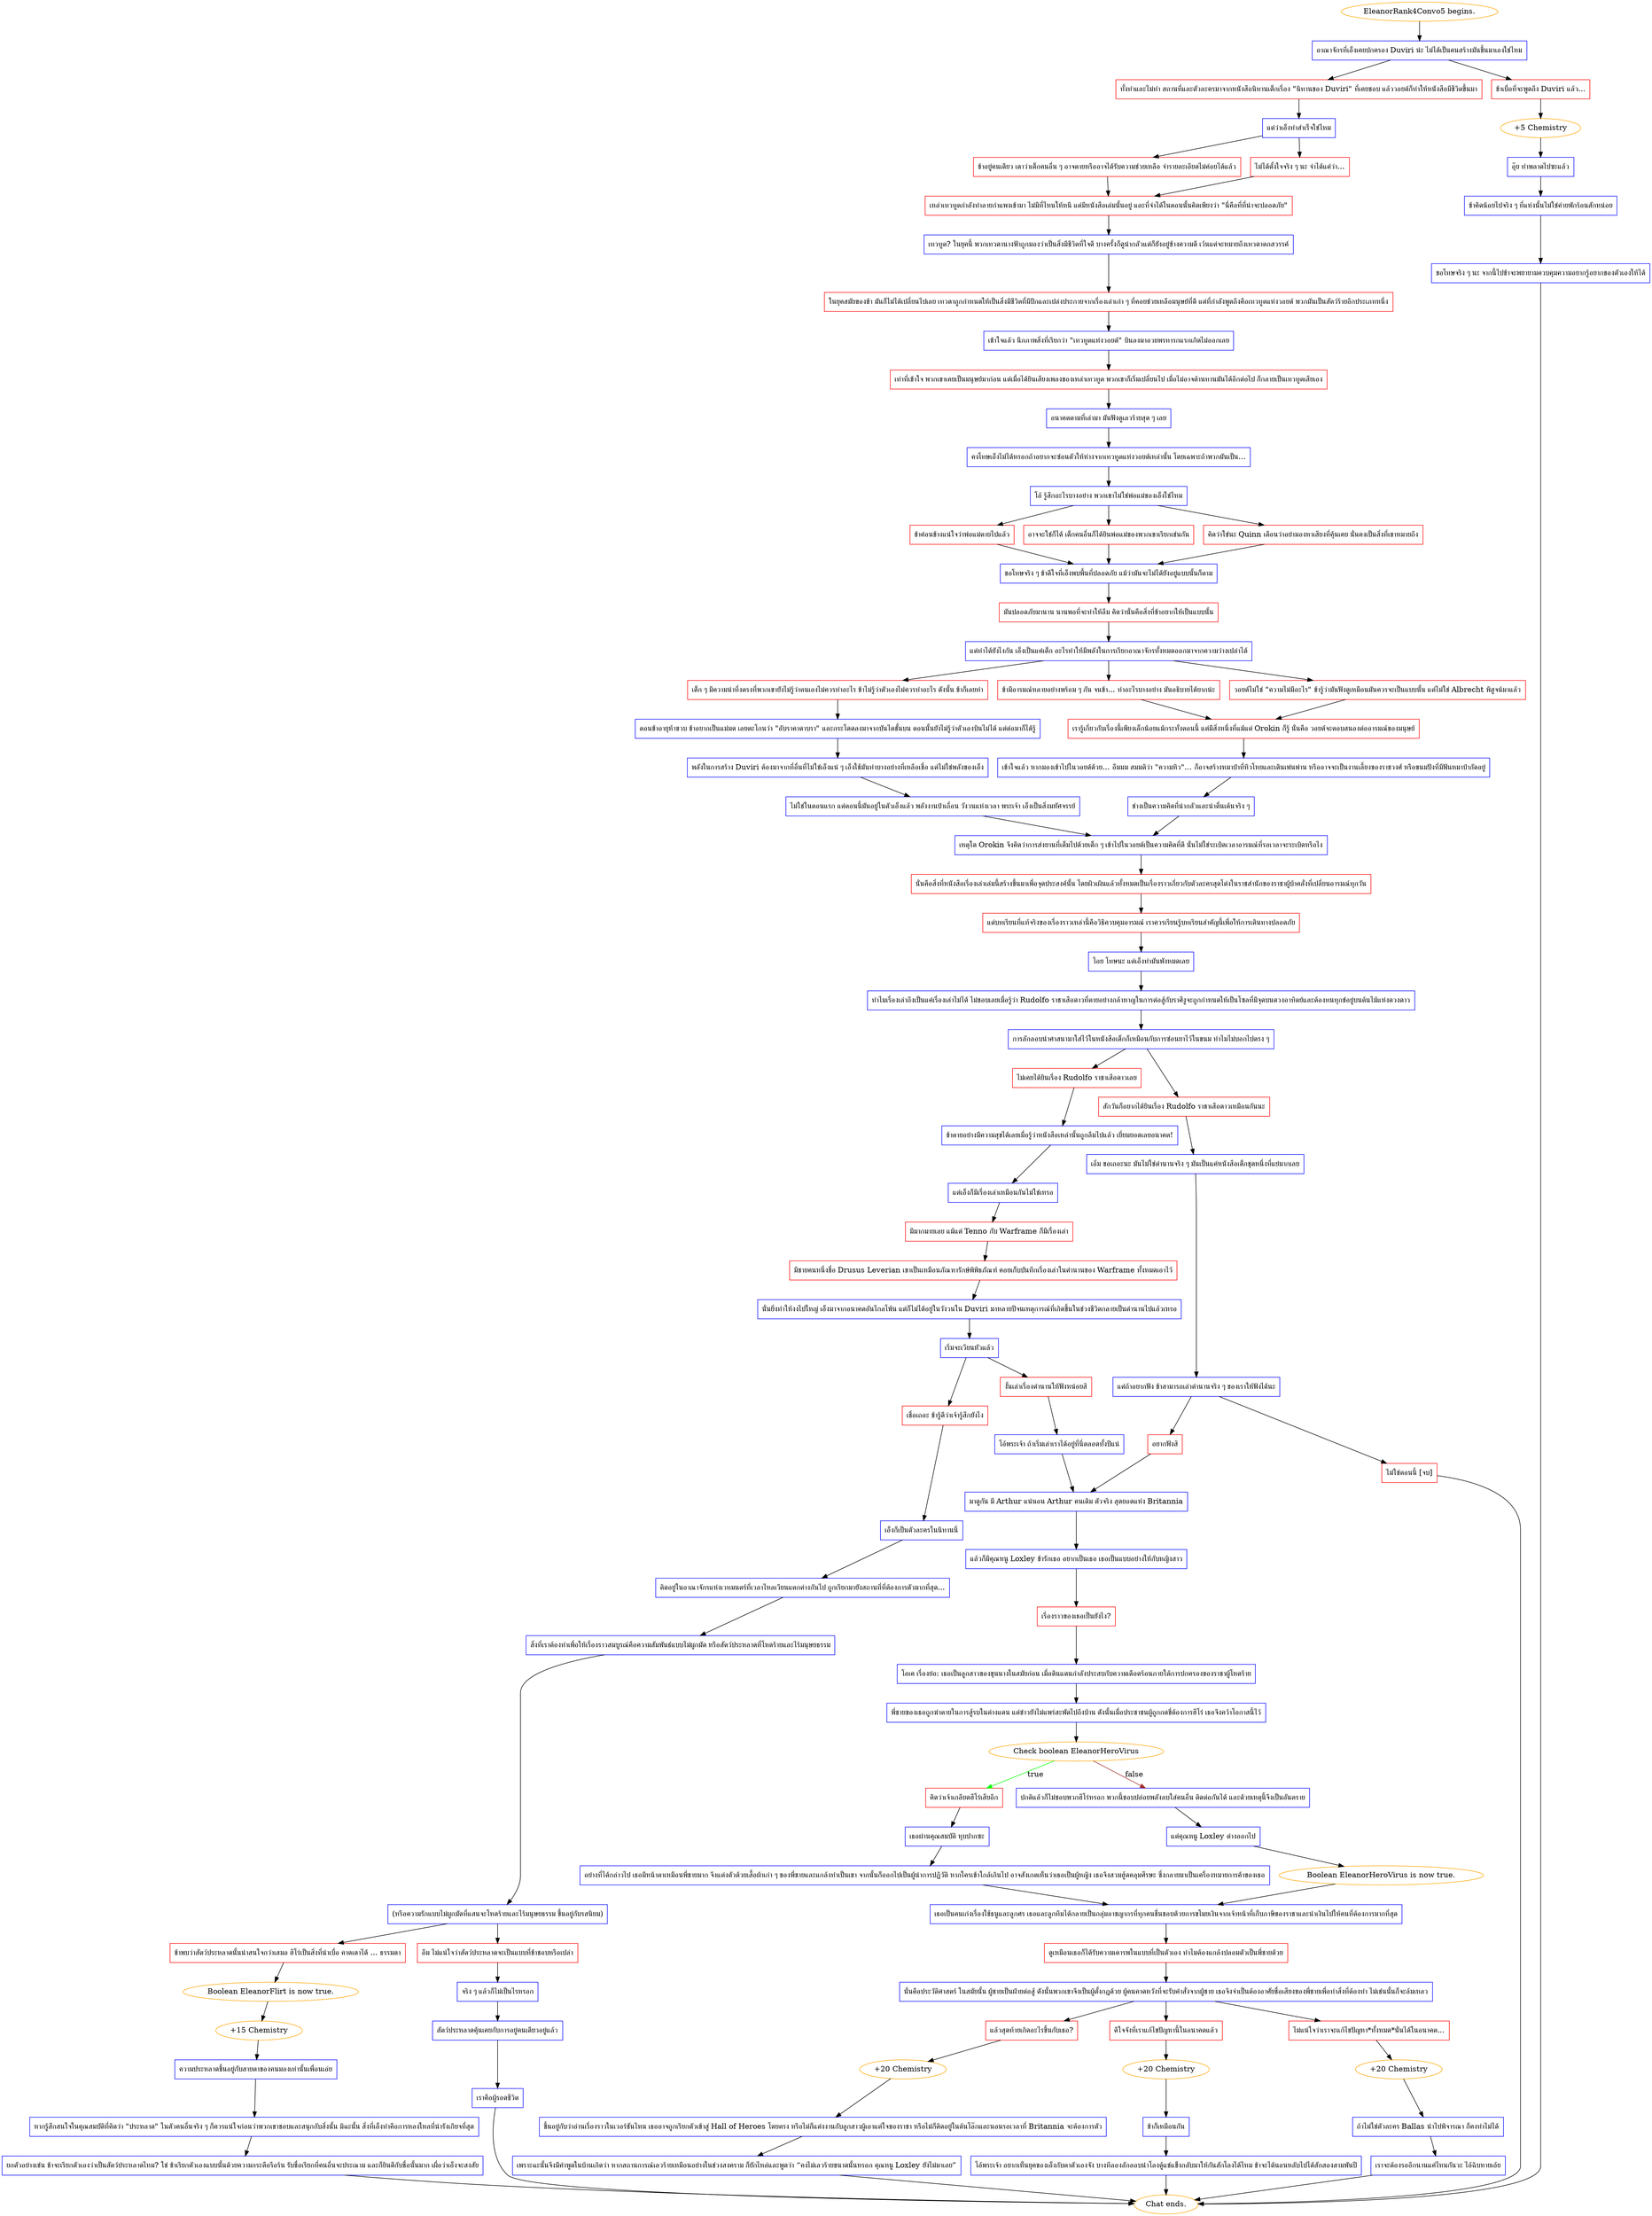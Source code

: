 digraph {
	"EleanorRank4Convo5 begins." [color=orange];
		"EleanorRank4Convo5 begins." -> j2488211731;
	j2488211731 [label="อาณาจักรที่เอ็งเคยปกครอง Duviri น่ะ ไม่ได้เป็นคนสร้างมันขึ้นมาเองใช่ไหม",shape=box,color=blue];
		j2488211731 -> j394083902;
		j2488211731 -> j2466504856;
	j394083902 [label="ทั้งทำและไม่ทำ สถานที่และตัวละครมาจากหนังสือนิทานเด็กเรื่อง \"นิทานของ Duviri\" ที่เคยชอบ แล้ววอยด์ก็ทำให้หนังสือมีชีวิตขึ้นมา",shape=box,color=red];
		j394083902 -> j2009554660;
	j2466504856 [label="ข้าเบื่อที่จะพูดถึง Duviri แล้ว...",shape=box,color=red];
		j2466504856 -> j2234220773;
	j2009554660 [label="แต่ว่าเอ็งทำสำเร็จใช่ไหม",shape=box,color=blue];
		j2009554660 -> j615895885;
		j2009554660 -> j1055865401;
	j2234220773 [label="+5 Chemistry",color=orange];
		j2234220773 -> j1293680771;
	j615895885 [label="ข้าอยู่คนเดียว เดาว่าเด็กคนอื่น ๆ อาจตายหรืออาจได้รับความช่วยเหลือ จำรายละเอียดไม่ค่อยได้แล้ว",shape=box,color=red];
		j615895885 -> j3538786918;
	j1055865401 [label="ไม่ได้ตั้งใจจริง ๆ นะ จำได้แค่ว่า…",shape=box,color=red];
		j1055865401 -> j3538786918;
	j1293680771 [label="อุ๊ย ทำพลาดไปซะแล้ว",shape=box,color=blue];
		j1293680771 -> j2583621024;
	j3538786918 [label="เหล่าเทวทูตกำลังทำลายกำแพงเข้ามา ไม่มีที่ไหนให้หนี แต่มีหนังสือเล่มนั้นอยู่ และที่จำได้ในตอนนั้นคิดเพียงว่า \"นี่คือที่ที่น่าจะปลอดภัย\"",shape=box,color=red];
		j3538786918 -> j3007812692;
	j2583621024 [label="ข้าคิดน้อยไปจริง ๆ ที่แห่งนั้นไม่ใช่ค่ายพักร้อนสักหน่อย",shape=box,color=blue];
		j2583621024 -> j1747452649;
	j3007812692 [label="เทวทูต? ในยุคนี้ พวกเทวดานางฟ้าถูกมองว่าเป็นสิ่งมีชีวิตที่ใจดี บางครั้งก็ดูน่ากลัวแต่ก็ยังอยู่ข้างความดี เว้นแต่จะหมายถึงเทวดาตกสวรรค์",shape=box,color=blue];
		j3007812692 -> j679193011;
	j1747452649 [label="ขอโทษจริง ๆ นะ จากนี้ไปข้าจะพยายามควบคุมความอยากรู้อยากของตัวเองให้ได้",shape=box,color=blue];
		j1747452649 -> "Chat ends.";
	j679193011 [label="ในยุคสมัยของข้า มันก็ไม่ได้เปลี่ยนไปเลย เทวดาถูกกำหนดให้เป็นสิ่งมีชีวิตที่มีปีกและเปล่งประกายจากเรื่องเล่าเก่า ๆ ที่คอยช่วยเหลือมนุษย์ที่ดี แต่ที่กำลังพูดถึงคือเทวทูตแห่งวอยด์ พวกมันเป็นสัตว์ร้ายอีกประเภทหนึ่ง",shape=box,color=red];
		j679193011 -> j2697998482;
	"Chat ends." [color=orange];
	j2697998482 [label="เข้าใจแล้ว นึกภาพสิ่งที่เรียกว่า \"เทวทูตแห่งวอยด์\" บินลงมาอวยพรทารกแรกเกิดไม่ออกเลย",shape=box,color=blue];
		j2697998482 -> j35891057;
	j35891057 [label="เท่าที่เข้าใจ พวกเขาเคยเป็นมนุษย์มาก่อน แต่เมื่อได้ยินเสียงเพลงของเหล่าเทวทูต พวกเขาก็เริ่มเปลี่ยนไป เมื่อไม่อาจต้านทานมันได้อีกต่อไป ก็กลายเป็นเทวทูตเสียเอง",shape=box,color=red];
		j35891057 -> j510742784;
	j510742784 [label="อนาคตตามที่เล่ามา มันฟังดูเลวร้ายสุด ๆ เลย",shape=box,color=blue];
		j510742784 -> j3205480432;
	j3205480432 [label="คงโทษเอ็งไม่ได้หรอกถ้าอยากจะซ่อนตัวให้ห่างจากเทวทูตแห่งวอยด์เหล่านั้น โดยเฉพาะถ้าพวกมันเป็น…",shape=box,color=blue];
		j3205480432 -> j1381747913;
	j1381747913 [label="โอ้ รู้สึกอะไรบางอย่าง พวกเขาไม่ใช่พ่อแม่ของเอ็งใช่ไหม",shape=box,color=blue];
		j1381747913 -> j2016007021;
		j1381747913 -> j3084003579;
		j1381747913 -> j2771918505;
	j2016007021 [label="ข้าค่อนข้างแน่ใจว่าพ่อแม่ตายไปแล้ว",shape=box,color=red];
		j2016007021 -> j2971252601;
	j3084003579 [label="อาจจะใช่ก็ได้ เด็กคนอื่นก็ได้ยินพ่อแม่ของพวกเขาเรียกเช่นกัน",shape=box,color=red];
		j3084003579 -> j2971252601;
	j2771918505 [label="คิดว่าใช่นะ Quinn เตือนว่าอย่ามองหาเสียงที่คุ้นเคย นั่นคงเป็นสิ่งที่เขาหมายถึง",shape=box,color=red];
		j2771918505 -> j2971252601;
	j2971252601 [label="ขอโทษจริง ๆ ข้าดีใจที่เอ็งพบพื้นที่ปลอดภัย แม้ว่ามันจะไม่ได้ยังอยู่แบบนั้นก็ตาม",shape=box,color=blue];
		j2971252601 -> j2332715351;
	j2332715351 [label="มันปลอดภัยมานาน นานพอที่จะทำให้ลืม คิดว่านั่นคือสิ่งที่ข้าอยากให้เป็นแบบนั้น",shape=box,color=red];
		j2332715351 -> j2243419255;
	j2243419255 [label="แต่ทำได้ยังไงกัน เอ็งเป็นแค่เด็ก อะไรทำให้มีพลังในการเรียกอาณาจักรทั้งหมดออกมาจากความว่างเปล่าได้",shape=box,color=blue];
		j2243419255 -> j3176257239;
		j2243419255 -> j3304271656;
		j2243419255 -> j2976382001;
	j3176257239 [label="เด็ก ๆ มีความน่าทึ่งตรงที่พวกเขายังไม่รู้ว่าตนเองไม่ควรทำอะไร ข้าไม่รู้ว่าตัวเองไม่ควรทำอะไร ดังนั้น ข้าก็เลยทำ",shape=box,color=red];
		j3176257239 -> j3189003970;
	j3304271656 [label="ข้ามีอารมณ์หลายอย่างพร้อม ๆ กัน จนข้า... ทำอะไรบางอย่าง มันอธิบายได้ยากน่ะ",shape=box,color=red];
		j3304271656 -> j1474744372;
	j2976382001 [label="วอยด์ไม่ใช่ \"ความไม่มีอะไร\" ข้ารู้ว่ามันฟังดูเหมือนมันควรจะเป็นแบบนั้น แต่ไม่ใช่ Albrecht พิสูจน์มาแล้ว",shape=box,color=red];
		j2976382001 -> j1474744372;
	j3189003970 [label="ตอนข้าอายุห้าขวบ ข้าอยากเป็นแม่มด เลยตะโกนว่า \"อับราคาดาบรา\" และกระโดดลงมาจากบันไดชั้นบน ตอนนั้นยังไม่รู้ว่าตัวเองบินไม่ได้ แต่ต่อมาก็ได้รู้",shape=box,color=blue];
		j3189003970 -> j3928862175;
	j1474744372 [label="เรารู้เกี่ยวกับเรื่องนี้เพียงเล็กน้อยแม้กระทั่งตอนนี้ แต่มีสิ่งหนึ่งที่แม้แต่ Orokin ก็รู้ นั่นคือ วอยด์จะตอบสนองต่ออารมณ์ของมนุษย์",shape=box,color=red];
		j1474744372 -> j3895056368;
	j3928862175 [label="พลังในการสร้าง Duviri ต้องมาจากที่อื่นที่ไม่ใช่เอ็งแน่ ๆ เอ็งใช้มันทำบางอย่างที่เหลือเชื่อ แต่ไม่ใช่พลังของเอ็ง",shape=box,color=blue];
		j3928862175 -> j1471502810;
	j3895056368 [label="เข้าใจแล้ว หากมองเข้าไปในวอยด์ด้วย… อืมมม สมมติว่า \"ความหิว\"… ก็อาจสร้างหมาป่าที่หิวโหยและเดินเพ่นพ่าน หรืออาจจะเป็นงานเลี้ยงของราชวงศ์ หรือขนมปังที่มีฟันหมาป่ากัดอยู่",shape=box,color=blue];
		j3895056368 -> j3226185170;
	j1471502810 [label="ไม่ใช่ในตอนแรก แต่ตอนนี้มันอยู่ในตัวเอ็งแล้ว พลังงานป่าเถื่อน วังวนแห่งเวลา พระเจ้า เอ็งเป็นสิ่งมหัศจรรย์",shape=box,color=blue];
		j1471502810 -> j997800088;
	j3226185170 [label="ช่างเป็นความคิดที่น่ากลัวและน่าตื่นเต้นจริง ๆ",shape=box,color=blue];
		j3226185170 -> j997800088;
	j997800088 [label="เหตุใด Orokin จึงคิดว่าการส่งยานที่เต็มไปด้วยเด็ก ๆ เข้าไปในวอยด์เป็นความคิดที่ดี นั่นไม่ใช่ระเบิดเวลาอารมณ์ที่รอเวลาจะระเบิดหรือไง",shape=box,color=blue];
		j997800088 -> j241698249;
	j241698249 [label="นั่นคือสิ่งที่หนังสือเรื่องเล่าเล่มนี้สร้างขึ้นมาเพื่อจุดประสงค์นั้น โดยผิวเผินแล้วทั้งหมดเป็นเรื่องราวเกี่ยวกับตัวละครสุดโต่งในราชสำนักของราชาผู้บ้าคลั่งที่เปลี่ยนอารมณ์ทุกวัน",shape=box,color=red];
		j241698249 -> j3774239980;
	j3774239980 [label="แต่บทเรียนที่แท้จริงของเรื่องราวเหล่านี้คือวิธีควบคุมอารมณ์ เราควรเรียนรู้บทเรียนสำคัญนี้เพื่อให้การเดินทางปลอดภัย",shape=box,color=red];
		j3774239980 -> j4228309740;
	j4228309740 [label="โอย โทษนะ แต่เอ็งทำมันพังหมดเลย",shape=box,color=blue];
		j4228309740 -> j1333363931;
	j1333363931 [label="ทำไมเรื่องเล่าถึงเป็นแค่เรื่องเล่าไม่ได้ ไม่ชอบเลยเมื่อรู้ว่า Rudolfo ราชาเสือดาวที่ตายอย่างกล้าหาญในการต่อสู้กับราศีงูจะถูกกำหนดให้เป็นโซลที่มีจุดบนดวงอาทิตย์และต้องทนทุกข์อยู่บนต้นไม้แห่งดวงดาว",shape=box,color=blue];
		j1333363931 -> j3077673806;
	j3077673806 [label="การลักลอบนำศาสนามาใส่ไว้ในหนังสือเด็กก็เหมือนกับการซ่อนยาไว้ในขนม ทำไมไม่บอกไปตรง ๆ",shape=box,color=blue];
		j3077673806 -> j2111926707;
		j3077673806 -> j1689449014;
	j2111926707 [label="ไม่เคยได้ยินเรื่อง Rudolfo ราชาเสือดาวเลย",shape=box,color=red];
		j2111926707 -> j1176586702;
	j1689449014 [label="สักวันก็อยากได้ยินเรื่อง Rudolfo ราชาเสือดาวเหมือนกันนะ",shape=box,color=red];
		j1689449014 -> j4087728418;
	j1176586702 [label="ข้าตายอย่างมีความสุขได้เลยเมื่อรู้ว่าหนังสือเหล่านั้นถูกลืมไปแล้ว เยี่ยมยอดเลยอนาคต!",shape=box,color=blue];
		j1176586702 -> j1072276440;
	j4087728418 [label="เอิ่ม ขอเถอะนะ มันไม่ใช่ตำนานจริง ๆ มันเป็นแค่หนังสือเด็กชุดหนึ่งที่แย่มากเลย",shape=box,color=blue];
		j4087728418 -> j3440381834;
	j1072276440 [label="แต่เอ็งก็มีเรื่องเล่าเหมือนกันไม่ใช่เหรอ",shape=box,color=blue];
		j1072276440 -> j440126920;
	j3440381834 [label="แต่ถ้าอยากฟัง ข้าสามารถเล่าตำนานจริง ๆ ของเราให้ฟังได้นะ",shape=box,color=blue];
		j3440381834 -> j1396028931;
		j3440381834 -> j2449897078;
	j440126920 [label="มีมากมายเลย แม้แต่ Tenno กับ Warframe ก็มีเรื่องเล่า",shape=box,color=red];
		j440126920 -> j3871811395;
	j1396028931 [label="อยากฟังสิ",shape=box,color=red];
		j1396028931 -> j1881220009;
	j2449897078 [label="ไม่ใช่ตอนนี้ [จบ]",shape=box,color=red];
		j2449897078 -> "Chat ends.";
	j3871811395 [label="มีชายคนหนึ่งชื่อ Drusus Leverian เขาเป็นเหมือนภัณฑารักษ์พิพิธภัณฑ์ คอยเก็บบันทึกเรื่องเล่าในตำนานของ Warframe ทั้งหมดเอาไว้",shape=box,color=red];
		j3871811395 -> j1126679859;
	j1881220009 [label="มาดูกัน มี Arthur แน่นอน Arthur คนเดิม ตัวจริง สุดยอดแห่ง Britannia",shape=box,color=blue];
		j1881220009 -> j3026654602;
	j1126679859 [label="นั่นยิ่งทำให้งงไปใหญ่ เอ็งมาจากอนาคตอันไกลโพ้น แต่ก็ไม่ได้อยู่ในวังวนใน Duviri มาหลายปีจนเหตุการณ์ที่เกิดขึ้นในช่วงชีวิตกลายเป็นตำนานไปแล้วเหรอ",shape=box,color=blue];
		j1126679859 -> j1810959358;
	j3026654602 [label="แล้วก็มีคุณหนู Loxley ข้ารักเธอ อยากเป็นเธอ เธอเป็นแบบอย่างให้กับหญิงสาว",shape=box,color=blue];
		j3026654602 -> j3397700992;
	j1810959358 [label="เริ่มจะเวียนหัวแล้ว",shape=box,color=blue];
		j1810959358 -> j32874793;
		j1810959358 -> j3272176190;
	j3397700992 [label="เรื่องราวของเธอเป็นยังไง?",shape=box,color=red];
		j3397700992 -> j2350292495;
	j32874793 [label="เชื่อเถอะ ข้ารู้ดีว่าเจ้ารู้สึกยังไง",shape=box,color=red];
		j32874793 -> j2693735744;
	j3272176190 [label="งั้นเล่าเรื่องตำนานให้ฟังหน่อยสิ",shape=box,color=red];
		j3272176190 -> j2276542517;
	j2350292495 [label="โอเค เรื่องย่อ: เธอเป็นลูกสาวของขุนนางในสมัยก่อน เมื่อดินแดนกำลังประสบกับความเดือดร้อนภายใต้การปกครองของราชาผู้โหดร้าย",shape=box,color=blue];
		j2350292495 -> j2768593982;
	j2693735744 [label="เอ็งก็เป็นตัวละครในนิทานนี่",shape=box,color=blue];
		j2693735744 -> j1767502875;
	j2276542517 [label="โอ้พระเจ้า ถ้าเริ่มเล่าเราได้อยู่ที่นี่ตลอดทั้งปีแน่",shape=box,color=blue];
		j2276542517 -> j1881220009;
	j2768593982 [label="พี่ชายของเธอถูกฆ่าตายในการสู้รบในต่างแดน แต่ข่าวยังไม่แพร่สะพัดไปถึงบ้าน ดังนั้นเมื่อประชาชนผู้ถูกกดขี่ต้องการฮีโร่ เธอจึงคว้าโอกาสนี้ไว้",shape=box,color=blue];
		j2768593982 -> j1630342508;
	j1767502875 [label="ติดอยู่ในอาณาจักรแห่งเวทมนตร์ที่เวลาไหลเวียนแตกต่างกันไป ถูกเรียกมายังสถานที่ที่ต้องการตัวมากที่สุด...",shape=box,color=blue];
		j1767502875 -> j1543181118;
	j1630342508 [label="Check boolean EleanorHeroVirus",color=orange];
		j1630342508 -> j4165029678 [label=true,color=green];
		j1630342508 -> j1175531026 [label=false,color=brown];
	j1543181118 [label="สิ่งที่เราต้องทำเพื่อให้เรื่องราวสมบูรณ์คือความสัมพันธ์แบบไม่ผูกมัด หรือสัตว์ประหลาดที่โหดร้ายและไร้มนุษยธรรม",shape=box,color=blue];
		j1543181118 -> j519746992;
	j4165029678 [label="คิดว่าเจ้าเกลียดฮีโร่เสียอีก",shape=box,color=red];
		j4165029678 -> j2833049924;
	j1175531026 [label="ปกติแล้วก็ไม่ชอบพวกฮีโร่หรอก พวกนี้ชอบปล่อยพลังลบใส่คนอื่น ติดต่อกันได้ และด้วยเหตุนี้จึงเป็นอันตราย",shape=box,color=blue];
		j1175531026 -> j528112859;
	j519746992 [label="(หรือความรักแบบไม่ผูกมัดที่แสนจะโหดร้ายและไร้มนุษยธรรม ขึ้นอยู่กับรสนิยม)",shape=box,color=blue];
		j519746992 -> j4116946038;
		j519746992 -> j3613422018;
	j2833049924 [label="เธอผ่านคุณสมบัติ หุบปากซะ",shape=box,color=blue];
		j2833049924 -> j2251602964;
	j528112859 [label="แต่คุณหนู Loxley ต่างออกไป",shape=box,color=blue];
		j528112859 -> j3686759188;
	j4116946038 [label="ข้าพบว่าสัตว์ประหลาดนั้นน่าสนใจกว่าเสมอ ฮีโร่เป็นสิ่งที่น่าเบื่อ คาดเดาได้ ... ธรรมดา",shape=box,color=red];
		j4116946038 -> j3403836787;
	j3613422018 [label="อืม ไม่แน่ใจว่าสัตว์ประหลาดจะเป็นแบบที่ข้าชอบหรือเปล่า",shape=box,color=red];
		j3613422018 -> j4123758021;
	j2251602964 [label="อย่างที่ได้กล่าวไป เธอมีหน้าตาเหมือนพี่ชายมาก จึงแต่งตัวด้วยเสื้อผ้าเก่า ๆ ของพี่ชายและแกล้งทำเป็นเขา จากนั้นก็ออกไปเป็นผู้นำการปฏิวัติ หากใครเข้าใกล้เกินไป อาจสังเกตเห็นว่าเธอเป็นผู้หญิง เธอจึงสวมฮู้ดคลุมศีรษะ ซึ่งกลายมาเป็นเครื่องหมายการค้าของเธอ",shape=box,color=blue];
		j2251602964 -> j3983452507;
	j3686759188 [label="Boolean EleanorHeroVirus is now true.",color=orange];
		j3686759188 -> j3983452507;
	j3403836787 [label="Boolean EleanorFlirt is now true.",color=orange];
		j3403836787 -> j4214729414;
	j4123758021 [label="จริง ๆ แล้วก็ไม่เป็นไรหรอก",shape=box,color=blue];
		j4123758021 -> j1396905841;
	j3983452507 [label="เธอเป็นคนเก่งเรื่องใช้ธนูและลูกศร เธอและลูกทีมได้กลายเป็นกลุ่มอาชญากรที่ทุกคนชื่นชอบด้วยการขโมยเงินจากเจ้าหน้าที่เก็บภาษีของราชาและนำเงินไปให้คนที่ต้องการมากที่สุด",shape=box,color=blue];
		j3983452507 -> j3037314528;
	j4214729414 [label="+15 Chemistry",color=orange];
		j4214729414 -> j3413910660;
	j1396905841 [label="สัตว์ประหลาดคุ้นเคยกับการอยู่คนเดียวอยู่แล้ว",shape=box,color=blue];
		j1396905841 -> j1574385799;
	j3037314528 [label="ดูเหมือนเธอก็ได้รับความเคารพในแบบที่เป็นตัวเอง ทำไมต้องแกล้งปลอมตัวเป็นพี่ชายด้วย",shape=box,color=red];
		j3037314528 -> j4237446226;
	j3413910660 [label="ความประหลาดขึ้นอยู่กับสายตาของคนมองเท่านั้นเพื่อนเอ๋ย",shape=box,color=blue];
		j3413910660 -> j795655259;
	j1574385799 [label="เราคือผู้รอดชีวิต",shape=box,color=blue];
		j1574385799 -> "Chat ends.";
	j4237446226 [label="นั่นคือประวัติศาสตร์ ในสมัยนั้น ผู้ชายเป็นฝ่ายต่อสู้ ดังนั้นพวกเขาจึงเป็นผู้ตั้งกฎด้วย ผู้คนคาดหวังที่จะรับคำสั่งจากผู้ชาย เธอจึงจำเป็นต้องอาศัยชื่อเสียงของพี่ชายเพื่อทำสิ่งที่ต้องทำ ไม่เช่นนั้นก็จะล้มเหลว",shape=box,color=blue];
		j4237446226 -> j721006991;
		j4237446226 -> j59304262;
		j4237446226 -> j4053241271;
	j795655259 [label="หากรู้สึกสนใจในคุณสมบัติที่คิดว่า \"ประหลาด\" ในตัวคนอื่นจริง ๆ ก็ควรแน่ใจก่อนว่าพวกเขาชอบและสนุกกับสิ่งนั้น มิฉะนั้น สิ่งที่เอ็งทำคือการหลงใหลที่น่ารังเกียจที่สุด",shape=box,color=blue];
		j795655259 -> j2811720686;
	j721006991 [label="แล้วสุดท้ายเกิดอะไรขึ้นกับเธอ?",shape=box,color=red];
		j721006991 -> j1351467623;
	j59304262 [label="ดีใจจังที่เราแก้ไขปัญหานี้ในอนาคตแล้ว",shape=box,color=red];
		j59304262 -> j2961123028;
	j4053241271 [label="ไม่แน่ใจว่าเราจะแก้ไขปัญหา*ทั้งหมด*นั่นได้ในอนาคต...",shape=box,color=red];
		j4053241271 -> j1515746249;
	j2811720686 [label="ยกตัวอย่างเช่น ข้าจะเรียกตัวเองว่าเป็นสัตว์ประหลาดไหม? ใช่ ข้าเรียกตัวเองแบบนั้นด้วยความกระตือรือร้น รับชื่อเรียกที่คนอื่นจะประณาม และก็ยินดีกับชื่อนั้นมาก เผื่อว่าเอ็งจะสงสัย",shape=box,color=blue];
		j2811720686 -> "Chat ends.";
	j1351467623 [label="+20 Chemistry",color=orange];
		j1351467623 -> j2479039704;
	j2961123028 [label="+20 Chemistry",color=orange];
		j2961123028 -> j3268956730;
	j1515746249 [label="+20 Chemistry",color=orange];
		j1515746249 -> j3324225907;
	j2479039704 [label="ขึ้นอยู่กับว่าอ่านเรื่องราวในเวอร์ชันไหน เธออาจถูกเรียกตัวเข้าสู่ Hall of Heroes โดยตรง หรือไม่ก็แต่งงานกับลูกสาวผู้เอาแต่ใจของราชา หรือไม่ก็ติดอยู่ในต้นโอ๊กและนอนรอเวลาที่ Britannia จะต้องการตัว",shape=box,color=blue];
		j2479039704 -> j3840444968;
	j3268956730 [label="ข้าก็เหมือนกัน",shape=box,color=blue];
		j3268956730 -> j1624050735;
	j3324225907 [label="ถ้าไม่ใช่ตัวละคร Ballas นำไปพิจารณา ก็คงทำไม่ได้",shape=box,color=blue];
		j3324225907 -> j2490760249;
	j3840444968 [label="เพราะฉะนั้นจึงมีคำพูดในบ้านเกิดว่า หากสถานการณ์เลวร้ายเหมือนอย่างในช่วงสงคราม ก็ยักไหล่และพูดว่า “คงไม่เลวร้ายขนาดนั้นหรอก คุณหนู Loxley ยังไม่มาเลย”",shape=box,color=blue];
		j3840444968 -> "Chat ends.";
	j1624050735 [label="โอ้พระเจ้า อยากเห็นยุคของเอ็งกับตาตัวเองจัง บางทีลองลักลอบนำโลงตู้แช่แข็งกลับมาให้กันสักโลงได้ไหม ข้าจะได้นอนหลับไปได้สักสองสามพันปี",shape=box,color=blue];
		j1624050735 -> "Chat ends.";
	j2490760249 [label="เราจะต้องรออีกนานแค่ไหนกันวะ ไอ้ฉิบหายเอ้ย",shape=box,color=blue];
		j2490760249 -> "Chat ends.";
}